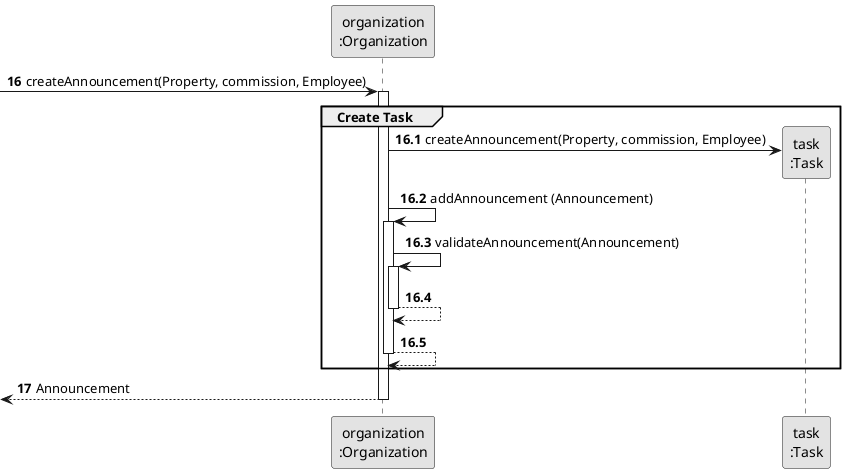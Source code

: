 @startuml
skinparam monochrome true
skinparam packageStyle rectangle
skinparam shadowing false

participant "organization\n:Organization" as ORG
participant "task\n:Task" as TAREFA

autonumber 16
-> ORG: createAnnouncement(Property, commission, Employee)

autonumber 16.1
activate ORG
    group Create Task

        ORG -> TAREFA**: createAnnouncement(Property, commission, Employee)
        ORG -> ORG: addAnnouncement (Announcement)

        activate ORG
            ORG -> ORG: validateAnnouncement(Announcement)
            activate ORG
                ORG --> ORG
            deactivate ORG

            ORG --> ORG
        deactivate ORG
    end

    autonumber 17
    <-- ORG : Announcement
deactivate ORG


@enduml